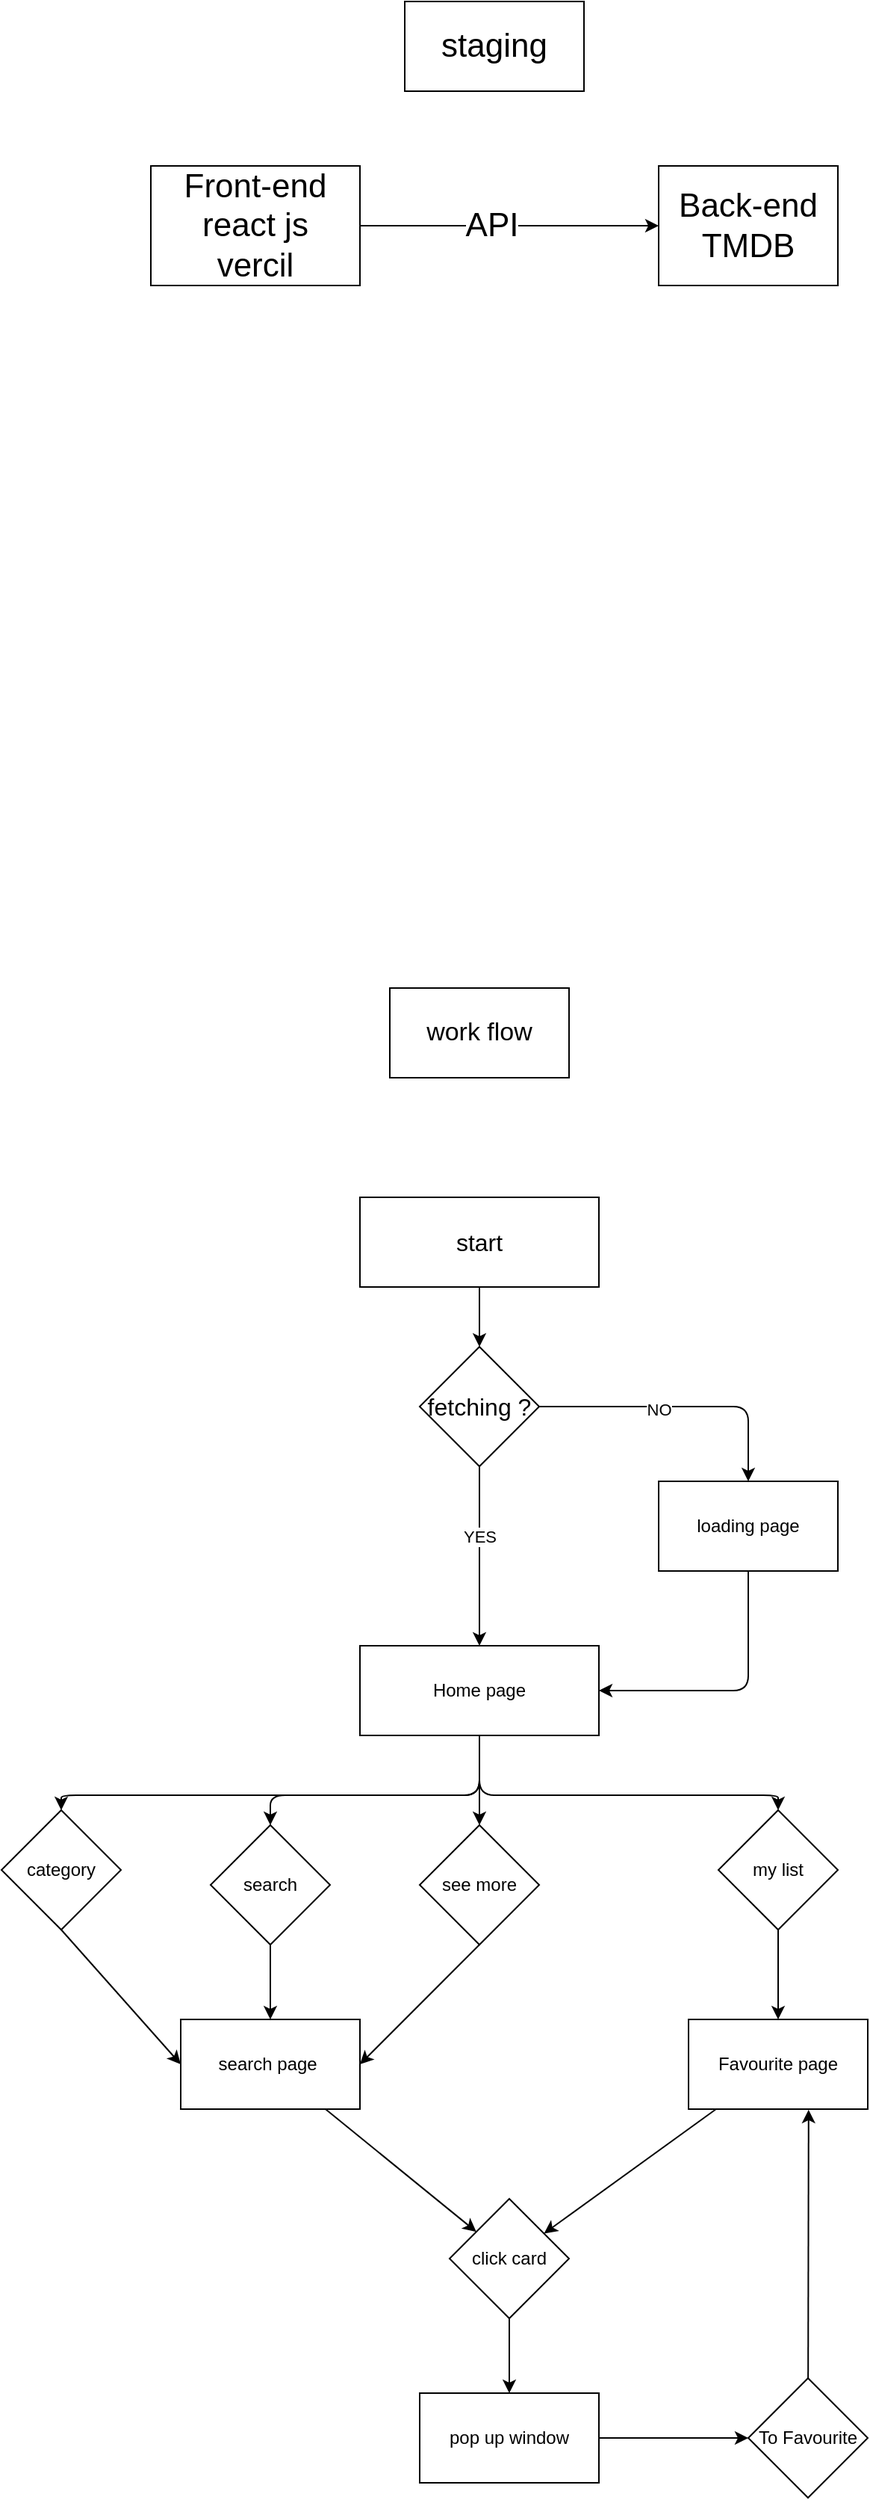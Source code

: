 <mxfile>
    <diagram id="E4B9cyq8UprRntwg-nPs" name="Page-1">
        <mxGraphModel dx="732" dy="1711" grid="1" gridSize="10" guides="1" tooltips="1" connect="1" arrows="1" fold="1" page="1" pageScale="1" pageWidth="850" pageHeight="1100" math="0" shadow="0">
            <root>
                <mxCell id="0"/>
                <mxCell id="1" parent="0"/>
                <mxCell id="43" value="" style="edgeStyle=none;html=1;" parent="1" source="2" target="42" edge="1">
                    <mxGeometry relative="1" as="geometry"/>
                </mxCell>
                <mxCell id="2" value="&lt;font style=&quot;font-size: 16px;&quot;&gt;start&lt;/font&gt;" style="rounded=0;whiteSpace=wrap;html=1;" parent="1" vertex="1">
                    <mxGeometry x="280" width="160" height="60" as="geometry"/>
                </mxCell>
                <mxCell id="65" value="" style="edgeStyle=none;html=1;" parent="1" source="3" target="64" edge="1">
                    <mxGeometry relative="1" as="geometry"/>
                </mxCell>
                <mxCell id="83" style="edgeStyle=none;html=1;entryX=0.5;entryY=0;entryDx=0;entryDy=0;exitX=0.5;exitY=1;exitDx=0;exitDy=0;" parent="1" source="3" target="76" edge="1">
                    <mxGeometry relative="1" as="geometry">
                        <Array as="points">
                            <mxPoint x="360" y="400"/>
                            <mxPoint x="220" y="400"/>
                        </Array>
                    </mxGeometry>
                </mxCell>
                <mxCell id="91" style="edgeStyle=none;html=1;exitX=0.5;exitY=1;exitDx=0;exitDy=0;entryX=0.5;entryY=0;entryDx=0;entryDy=0;" parent="1" source="3" target="89" edge="1">
                    <mxGeometry relative="1" as="geometry">
                        <Array as="points">
                            <mxPoint x="360" y="400"/>
                            <mxPoint x="560" y="400"/>
                        </Array>
                    </mxGeometry>
                </mxCell>
                <mxCell id="3" value="Home page" style="whiteSpace=wrap;html=1;rounded=0;" parent="1" vertex="1">
                    <mxGeometry x="280" y="300" width="160" height="60" as="geometry"/>
                </mxCell>
                <mxCell id="45" value="" style="edgeStyle=none;html=1;" parent="1" source="42" target="3" edge="1">
                    <mxGeometry relative="1" as="geometry"/>
                </mxCell>
                <mxCell id="52" value="YES" style="edgeLabel;html=1;align=center;verticalAlign=middle;resizable=0;points=[];" parent="45" vertex="1" connectable="0">
                    <mxGeometry x="-0.223" y="2" relative="1" as="geometry">
                        <mxPoint x="-2" as="offset"/>
                    </mxGeometry>
                </mxCell>
                <mxCell id="50" value="" style="edgeStyle=none;html=1;" parent="1" source="42" target="49" edge="1">
                    <mxGeometry relative="1" as="geometry">
                        <Array as="points">
                            <mxPoint x="540" y="140"/>
                        </Array>
                    </mxGeometry>
                </mxCell>
                <mxCell id="53" value="NO" style="edgeLabel;html=1;align=center;verticalAlign=middle;resizable=0;points=[];" parent="50" vertex="1" connectable="0">
                    <mxGeometry x="-0.156" y="-2" relative="1" as="geometry">
                        <mxPoint as="offset"/>
                    </mxGeometry>
                </mxCell>
                <mxCell id="42" value="&lt;font style=&quot;font-size: 16px;&quot;&gt;fetching ?&lt;/font&gt;" style="rhombus;whiteSpace=wrap;html=1;rounded=0;" parent="1" vertex="1">
                    <mxGeometry x="320" y="100" width="80" height="80" as="geometry"/>
                </mxCell>
                <mxCell id="54" style="edgeStyle=none;html=1;exitX=0.5;exitY=1;exitDx=0;exitDy=0;entryX=1;entryY=0.5;entryDx=0;entryDy=0;" parent="1" source="49" target="3" edge="1">
                    <mxGeometry relative="1" as="geometry">
                        <Array as="points">
                            <mxPoint x="540" y="330"/>
                        </Array>
                    </mxGeometry>
                </mxCell>
                <mxCell id="49" value="loading page" style="whiteSpace=wrap;html=1;rounded=0;" parent="1" vertex="1">
                    <mxGeometry x="480" y="190" width="120" height="60" as="geometry"/>
                </mxCell>
                <mxCell id="85" value="" style="edgeStyle=none;html=1;" parent="1" source="55" target="84" edge="1">
                    <mxGeometry relative="1" as="geometry"/>
                </mxCell>
                <mxCell id="55" value="search page&amp;nbsp;" style="whiteSpace=wrap;html=1;rounded=0;" parent="1" vertex="1">
                    <mxGeometry x="160" y="550" width="120" height="60" as="geometry"/>
                </mxCell>
                <mxCell id="86" style="edgeStyle=none;html=1;" parent="1" source="57" target="84" edge="1">
                    <mxGeometry relative="1" as="geometry"/>
                </mxCell>
                <mxCell id="57" value="Favourite page" style="whiteSpace=wrap;html=1;rounded=0;" parent="1" vertex="1">
                    <mxGeometry x="500" y="550" width="120" height="60" as="geometry"/>
                </mxCell>
                <mxCell id="66" style="edgeStyle=none;html=1;exitX=0.5;exitY=1;exitDx=0;exitDy=0;entryX=1;entryY=0.5;entryDx=0;entryDy=0;" parent="1" source="64" target="55" edge="1">
                    <mxGeometry relative="1" as="geometry"/>
                </mxCell>
                <mxCell id="64" value="see more" style="rhombus;whiteSpace=wrap;html=1;rounded=0;" parent="1" vertex="1">
                    <mxGeometry x="320" y="420" width="80" height="80" as="geometry"/>
                </mxCell>
                <mxCell id="72" style="edgeStyle=none;html=1;exitX=0.5;exitY=1;exitDx=0;exitDy=0;entryX=0.5;entryY=0;entryDx=0;entryDy=0;" parent="1" source="3" target="73" edge="1">
                    <mxGeometry relative="1" as="geometry">
                        <mxPoint x="340" y="360" as="sourcePoint"/>
                        <Array as="points">
                            <mxPoint x="360" y="400"/>
                            <mxPoint x="80" y="400"/>
                        </Array>
                    </mxGeometry>
                </mxCell>
                <mxCell id="74" style="edgeStyle=none;html=1;entryX=0;entryY=0.5;entryDx=0;entryDy=0;exitX=0.5;exitY=1;exitDx=0;exitDy=0;" parent="1" source="73" target="55" edge="1">
                    <mxGeometry relative="1" as="geometry">
                        <mxPoint x="250" y="460" as="sourcePoint"/>
                    </mxGeometry>
                </mxCell>
                <mxCell id="73" value="category" style="rhombus;whiteSpace=wrap;html=1;rounded=0;" parent="1" vertex="1">
                    <mxGeometry x="40" y="410" width="80" height="80" as="geometry"/>
                </mxCell>
                <mxCell id="81" value="" style="edgeStyle=none;html=1;" parent="1" source="76" target="55" edge="1">
                    <mxGeometry relative="1" as="geometry"/>
                </mxCell>
                <mxCell id="76" value="search" style="rhombus;whiteSpace=wrap;html=1;rounded=0;" parent="1" vertex="1">
                    <mxGeometry x="180" y="420" width="80" height="80" as="geometry"/>
                </mxCell>
                <mxCell id="88" value="" style="edgeStyle=none;html=1;" parent="1" source="84" target="87" edge="1">
                    <mxGeometry relative="1" as="geometry"/>
                </mxCell>
                <mxCell id="84" value="click card" style="rhombus;whiteSpace=wrap;html=1;rounded=0;" parent="1" vertex="1">
                    <mxGeometry x="340" y="670" width="80" height="80" as="geometry"/>
                </mxCell>
                <mxCell id="94" value="" style="edgeStyle=none;html=1;" parent="1" source="87" target="93" edge="1">
                    <mxGeometry relative="1" as="geometry"/>
                </mxCell>
                <mxCell id="87" value="pop up window" style="whiteSpace=wrap;html=1;rounded=0;" parent="1" vertex="1">
                    <mxGeometry x="320" y="800" width="120" height="60" as="geometry"/>
                </mxCell>
                <mxCell id="92" value="" style="edgeStyle=none;html=1;" parent="1" source="89" target="57" edge="1">
                    <mxGeometry relative="1" as="geometry"/>
                </mxCell>
                <mxCell id="89" value="my list" style="rhombus;whiteSpace=wrap;html=1;" parent="1" vertex="1">
                    <mxGeometry x="520" y="410" width="80" height="80" as="geometry"/>
                </mxCell>
                <mxCell id="95" style="edgeStyle=none;html=1;entryX=0.67;entryY=1.007;entryDx=0;entryDy=0;entryPerimeter=0;" parent="1" source="93" target="57" edge="1">
                    <mxGeometry relative="1" as="geometry"/>
                </mxCell>
                <mxCell id="93" value="To Favourite" style="rhombus;whiteSpace=wrap;html=1;rounded=0;" parent="1" vertex="1">
                    <mxGeometry x="540" y="790" width="80" height="80" as="geometry"/>
                </mxCell>
                <mxCell id="124" value="&lt;font style=&quot;font-size: 22px;&quot;&gt;staging&lt;/font&gt;" style="rounded=0;whiteSpace=wrap;html=1;" parent="1" vertex="1">
                    <mxGeometry x="310" y="-800" width="120" height="60" as="geometry"/>
                </mxCell>
                <mxCell id="125" style="edgeStyle=none;html=1;fontSize=22;" parent="1" source="127" target="128" edge="1">
                    <mxGeometry relative="1" as="geometry"/>
                </mxCell>
                <mxCell id="126" value="API" style="edgeLabel;html=1;align=center;verticalAlign=middle;resizable=0;points=[];fontSize=22;" parent="125" vertex="1" connectable="0">
                    <mxGeometry x="0.137" y="-2" relative="1" as="geometry">
                        <mxPoint x="-26" y="-2" as="offset"/>
                    </mxGeometry>
                </mxCell>
                <mxCell id="127" value="Front-end&lt;br&gt;react js&lt;br&gt;vercil" style="rounded=0;whiteSpace=wrap;html=1;fontSize=22;" parent="1" vertex="1">
                    <mxGeometry x="140" y="-690" width="140" height="80" as="geometry"/>
                </mxCell>
                <mxCell id="128" value="Back-end&lt;br&gt;TMDB" style="rounded=0;whiteSpace=wrap;html=1;fontSize=22;" parent="1" vertex="1">
                    <mxGeometry x="480" y="-690" width="120" height="80" as="geometry"/>
                </mxCell>
                <mxCell id="129" value="&lt;font style=&quot;font-size: 17px;&quot;&gt;work flow&lt;/font&gt;" style="rounded=0;whiteSpace=wrap;html=1;" parent="1" vertex="1">
                    <mxGeometry x="300" y="-140" width="120" height="60" as="geometry"/>
                </mxCell>
            </root>
        </mxGraphModel>
    </diagram>
</mxfile>